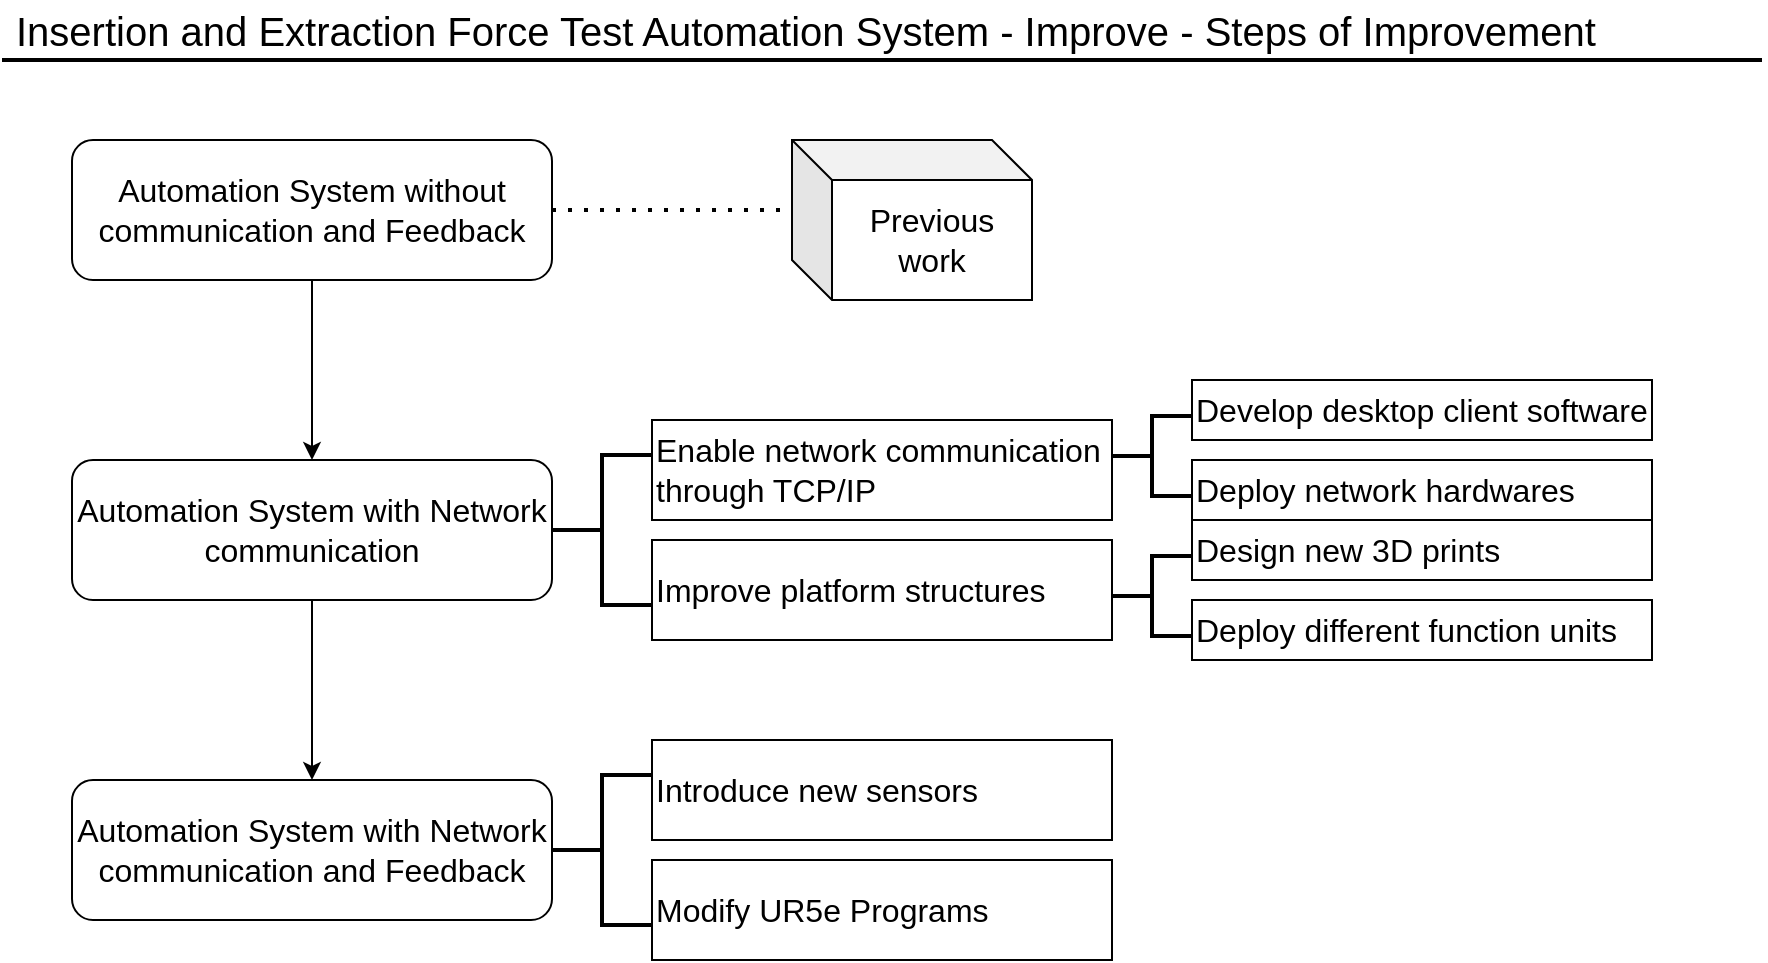 <mxfile version="13.10.3" type="github">
  <diagram id="PMe5xxfhS3sRr5Ko6-70" name="Page-1">
    <mxGraphModel dx="1422" dy="762" grid="1" gridSize="10" guides="1" tooltips="1" connect="1" arrows="1" fold="1" page="1" pageScale="1" pageWidth="1100" pageHeight="850" math="0" shadow="0">
      <root>
        <mxCell id="0" />
        <mxCell id="1" parent="0" />
        <mxCell id="1gteRvyBW2OjLupQvuVD-1" value="" style="endArrow=none;html=1;fontSize=12;strokeWidth=2;" edge="1" parent="1">
          <mxGeometry width="50" height="50" relative="1" as="geometry">
            <mxPoint x="5" y="40" as="sourcePoint" />
            <mxPoint x="885" y="40" as="targetPoint" />
          </mxGeometry>
        </mxCell>
        <mxCell id="1gteRvyBW2OjLupQvuVD-2" value="&lt;font style=&quot;font-size: 20px&quot;&gt;Insertion and Extraction Force Test Automation System - Improve - Steps of Improvement&lt;/font&gt;" style="text;html=1;strokeColor=none;fillColor=none;align=left;verticalAlign=middle;whiteSpace=wrap;rounded=0;" vertex="1" parent="1">
          <mxGeometry x="10" y="10" width="810" height="30" as="geometry" />
        </mxCell>
        <mxCell id="1gteRvyBW2OjLupQvuVD-5" style="edgeStyle=orthogonalEdgeStyle;rounded=0;orthogonalLoop=1;jettySize=auto;html=1;exitX=0.5;exitY=1;exitDx=0;exitDy=0;entryX=0.5;entryY=0;entryDx=0;entryDy=0;" edge="1" parent="1" source="1gteRvyBW2OjLupQvuVD-3" target="1gteRvyBW2OjLupQvuVD-4">
          <mxGeometry relative="1" as="geometry" />
        </mxCell>
        <mxCell id="1gteRvyBW2OjLupQvuVD-3" value="&lt;font style=&quot;font-size: 16px&quot;&gt;Automation System without communication and Feedback&lt;/font&gt;" style="rounded=1;whiteSpace=wrap;html=1;align=center;" vertex="1" parent="1">
          <mxGeometry x="40" y="80" width="240" height="70" as="geometry" />
        </mxCell>
        <mxCell id="1gteRvyBW2OjLupQvuVD-7" style="edgeStyle=orthogonalEdgeStyle;rounded=0;orthogonalLoop=1;jettySize=auto;html=1;exitX=0.5;exitY=1;exitDx=0;exitDy=0;entryX=0.5;entryY=0;entryDx=0;entryDy=0;" edge="1" parent="1" source="1gteRvyBW2OjLupQvuVD-4" target="1gteRvyBW2OjLupQvuVD-6">
          <mxGeometry relative="1" as="geometry" />
        </mxCell>
        <mxCell id="1gteRvyBW2OjLupQvuVD-4" value="&lt;font style=&quot;font-size: 16px&quot;&gt;Automation System with Network communication&lt;/font&gt;" style="rounded=1;whiteSpace=wrap;html=1;align=center;" vertex="1" parent="1">
          <mxGeometry x="40" y="240" width="240" height="70" as="geometry" />
        </mxCell>
        <mxCell id="1gteRvyBW2OjLupQvuVD-6" value="&lt;font style=&quot;font-size: 16px&quot;&gt;Automation System with Network communication and Feedback&lt;/font&gt;" style="rounded=1;whiteSpace=wrap;html=1;align=center;" vertex="1" parent="1">
          <mxGeometry x="40" y="400" width="240" height="70" as="geometry" />
        </mxCell>
        <mxCell id="1gteRvyBW2OjLupQvuVD-8" value="" style="endArrow=none;dashed=1;html=1;dashPattern=1 3;strokeWidth=2;exitX=1;exitY=0.5;exitDx=0;exitDy=0;" edge="1" parent="1" source="1gteRvyBW2OjLupQvuVD-3">
          <mxGeometry width="50" height="50" relative="1" as="geometry">
            <mxPoint x="400" y="280" as="sourcePoint" />
            <mxPoint x="400" y="115" as="targetPoint" />
          </mxGeometry>
        </mxCell>
        <mxCell id="1gteRvyBW2OjLupQvuVD-9" value="&lt;font style=&quot;font-size: 16px&quot;&gt;Previous work&lt;/font&gt;" style="shape=cube;whiteSpace=wrap;html=1;boundedLbl=1;backgroundOutline=1;darkOpacity=0.05;darkOpacity2=0.1;align=center;" vertex="1" parent="1">
          <mxGeometry x="400" y="80" width="120" height="80" as="geometry" />
        </mxCell>
        <mxCell id="1gteRvyBW2OjLupQvuVD-10" value="" style="strokeWidth=2;html=1;shape=mxgraph.flowchart.annotation_2;align=left;labelPosition=right;pointerEvents=1;" vertex="1" parent="1">
          <mxGeometry x="280" y="237.5" width="50" height="75" as="geometry" />
        </mxCell>
        <mxCell id="1gteRvyBW2OjLupQvuVD-11" value="&lt;span style=&quot;font-size: 16px&quot;&gt;Enable network communication through TCP/IP&lt;/span&gt;" style="rounded=0;whiteSpace=wrap;html=1;align=left;" vertex="1" parent="1">
          <mxGeometry x="330" y="220" width="230" height="50" as="geometry" />
        </mxCell>
        <mxCell id="1gteRvyBW2OjLupQvuVD-12" value="&lt;span style=&quot;font-size: 16px&quot;&gt;Develop desktop client software&lt;/span&gt;" style="rounded=0;whiteSpace=wrap;html=1;align=left;" vertex="1" parent="1">
          <mxGeometry x="600" y="200" width="230" height="30" as="geometry" />
        </mxCell>
        <mxCell id="1gteRvyBW2OjLupQvuVD-13" value="&lt;span style=&quot;font-size: 16px&quot;&gt;Deploy network hardwares&lt;/span&gt;" style="rounded=0;whiteSpace=wrap;html=1;align=left;" vertex="1" parent="1">
          <mxGeometry x="600" y="240" width="230" height="30" as="geometry" />
        </mxCell>
        <mxCell id="1gteRvyBW2OjLupQvuVD-15" value="" style="strokeWidth=2;html=1;shape=mxgraph.flowchart.annotation_2;align=left;labelPosition=right;pointerEvents=1;" vertex="1" parent="1">
          <mxGeometry x="560" y="218" width="40" height="40" as="geometry" />
        </mxCell>
        <mxCell id="1gteRvyBW2OjLupQvuVD-16" value="&lt;span style=&quot;font-size: 16px&quot;&gt;Improve platform structures&lt;/span&gt;" style="rounded=0;whiteSpace=wrap;html=1;align=left;" vertex="1" parent="1">
          <mxGeometry x="330" y="280" width="230" height="50" as="geometry" />
        </mxCell>
        <mxCell id="1gteRvyBW2OjLupQvuVD-17" value="&lt;span style=&quot;font-size: 16px&quot;&gt;Design new 3D prints&lt;/span&gt;" style="rounded=0;whiteSpace=wrap;html=1;align=left;" vertex="1" parent="1">
          <mxGeometry x="600" y="270" width="230" height="30" as="geometry" />
        </mxCell>
        <mxCell id="1gteRvyBW2OjLupQvuVD-18" value="&lt;span style=&quot;font-size: 16px&quot;&gt;Deploy different function units&lt;/span&gt;" style="rounded=0;whiteSpace=wrap;html=1;align=left;" vertex="1" parent="1">
          <mxGeometry x="600" y="310" width="230" height="30" as="geometry" />
        </mxCell>
        <mxCell id="1gteRvyBW2OjLupQvuVD-19" value="" style="strokeWidth=2;html=1;shape=mxgraph.flowchart.annotation_2;align=left;labelPosition=right;pointerEvents=1;" vertex="1" parent="1">
          <mxGeometry x="560" y="288" width="40" height="40" as="geometry" />
        </mxCell>
        <mxCell id="1gteRvyBW2OjLupQvuVD-20" value="" style="strokeWidth=2;html=1;shape=mxgraph.flowchart.annotation_2;align=left;labelPosition=right;pointerEvents=1;" vertex="1" parent="1">
          <mxGeometry x="280" y="397.5" width="50" height="75" as="geometry" />
        </mxCell>
        <mxCell id="1gteRvyBW2OjLupQvuVD-21" value="&lt;span style=&quot;font-size: 16px&quot;&gt;Introduce new sensors&lt;/span&gt;" style="rounded=0;whiteSpace=wrap;html=1;align=left;" vertex="1" parent="1">
          <mxGeometry x="330" y="380" width="230" height="50" as="geometry" />
        </mxCell>
        <mxCell id="1gteRvyBW2OjLupQvuVD-22" value="&lt;span style=&quot;font-size: 16px&quot;&gt;Modify UR5e Programs&lt;/span&gt;" style="rounded=0;whiteSpace=wrap;html=1;align=left;" vertex="1" parent="1">
          <mxGeometry x="330" y="440" width="230" height="50" as="geometry" />
        </mxCell>
      </root>
    </mxGraphModel>
  </diagram>
</mxfile>
